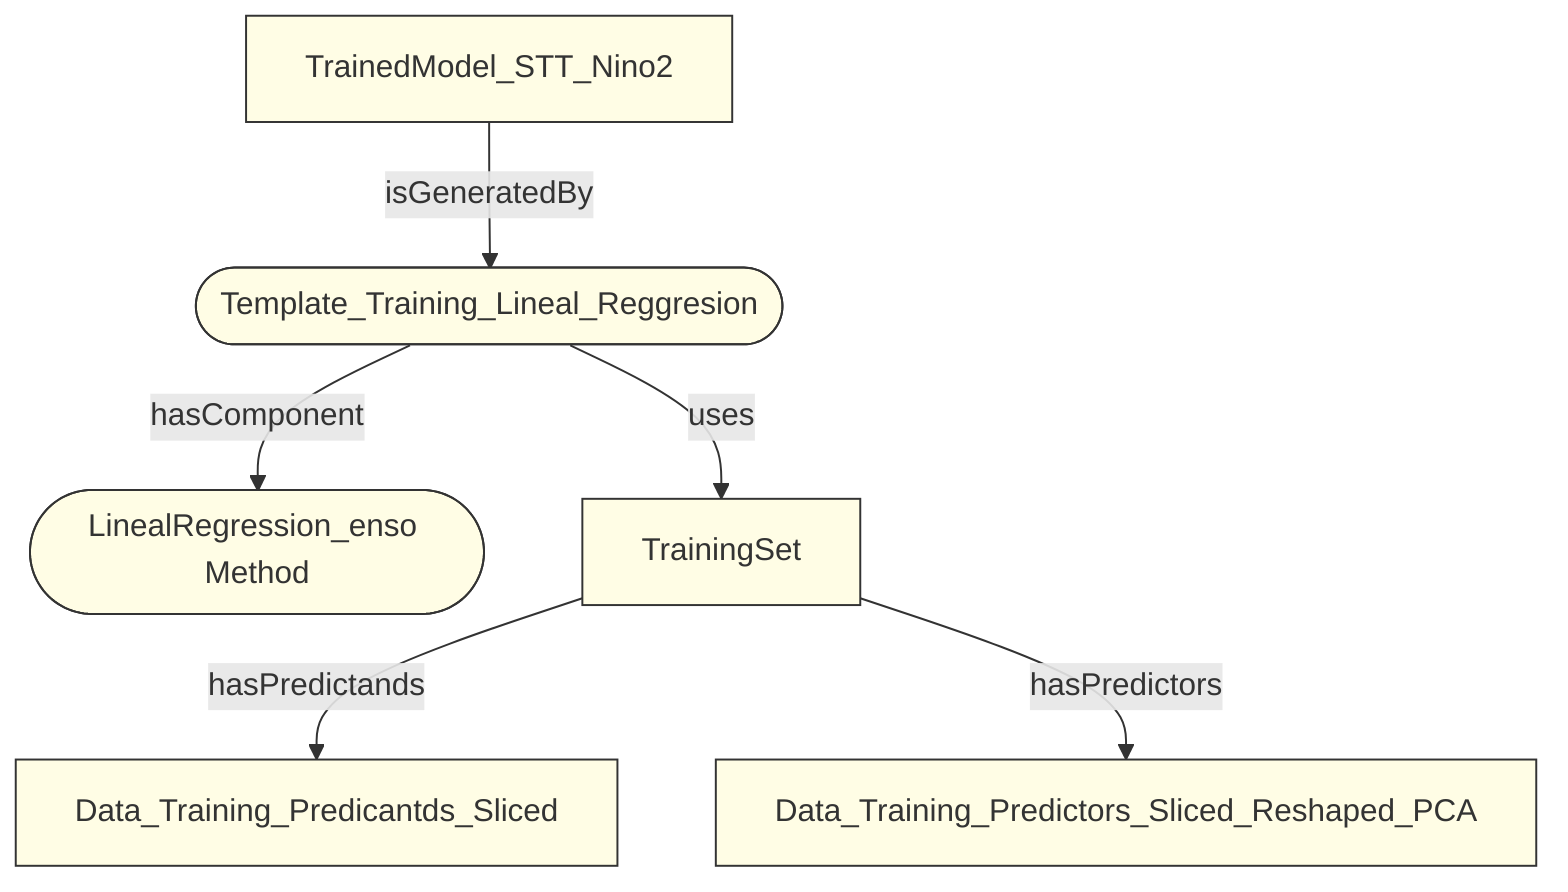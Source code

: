 graph
Template_Training_Lineal_Reggresion([Template_Training_Lineal_Reggresion])

LinealRegression_enso([LinealRegression_enso Method])

Template_Training_Lineal_Reggresion -->|uses| TrainingSet
Template_Training_Lineal_Reggresion -->|hasComponent| LinealRegression_enso
TrainedModel_STT_Nino2  -->|isGeneratedBy| Template_Training_Lineal_Reggresion
TrainingSet -->|hasPredictands| Data_Training_Predicantds_Sliced
TrainingSet -->|hasPredictors| Data_Training_Predictors_Sliced_Reshaped_PCA



classDef entity fill:#FFFDE5,stroke:#333,stroke-width:1px
classDef activity fill:#CFCEFB,stroke:#333,stroke-width:1px;

class Template_Training_Lineal_Reggresion activity
class TrainingSet entity;
class LinealRegression_enso entity;
class TrainedModel_STT_Nino2 entity;
class Data_Training_Predicantds_Sliced entity;
class Data_Training_Predictors_Sliced_Reshaped_PCA entity;

class Template_Training_Lineal_Reggresion entity;